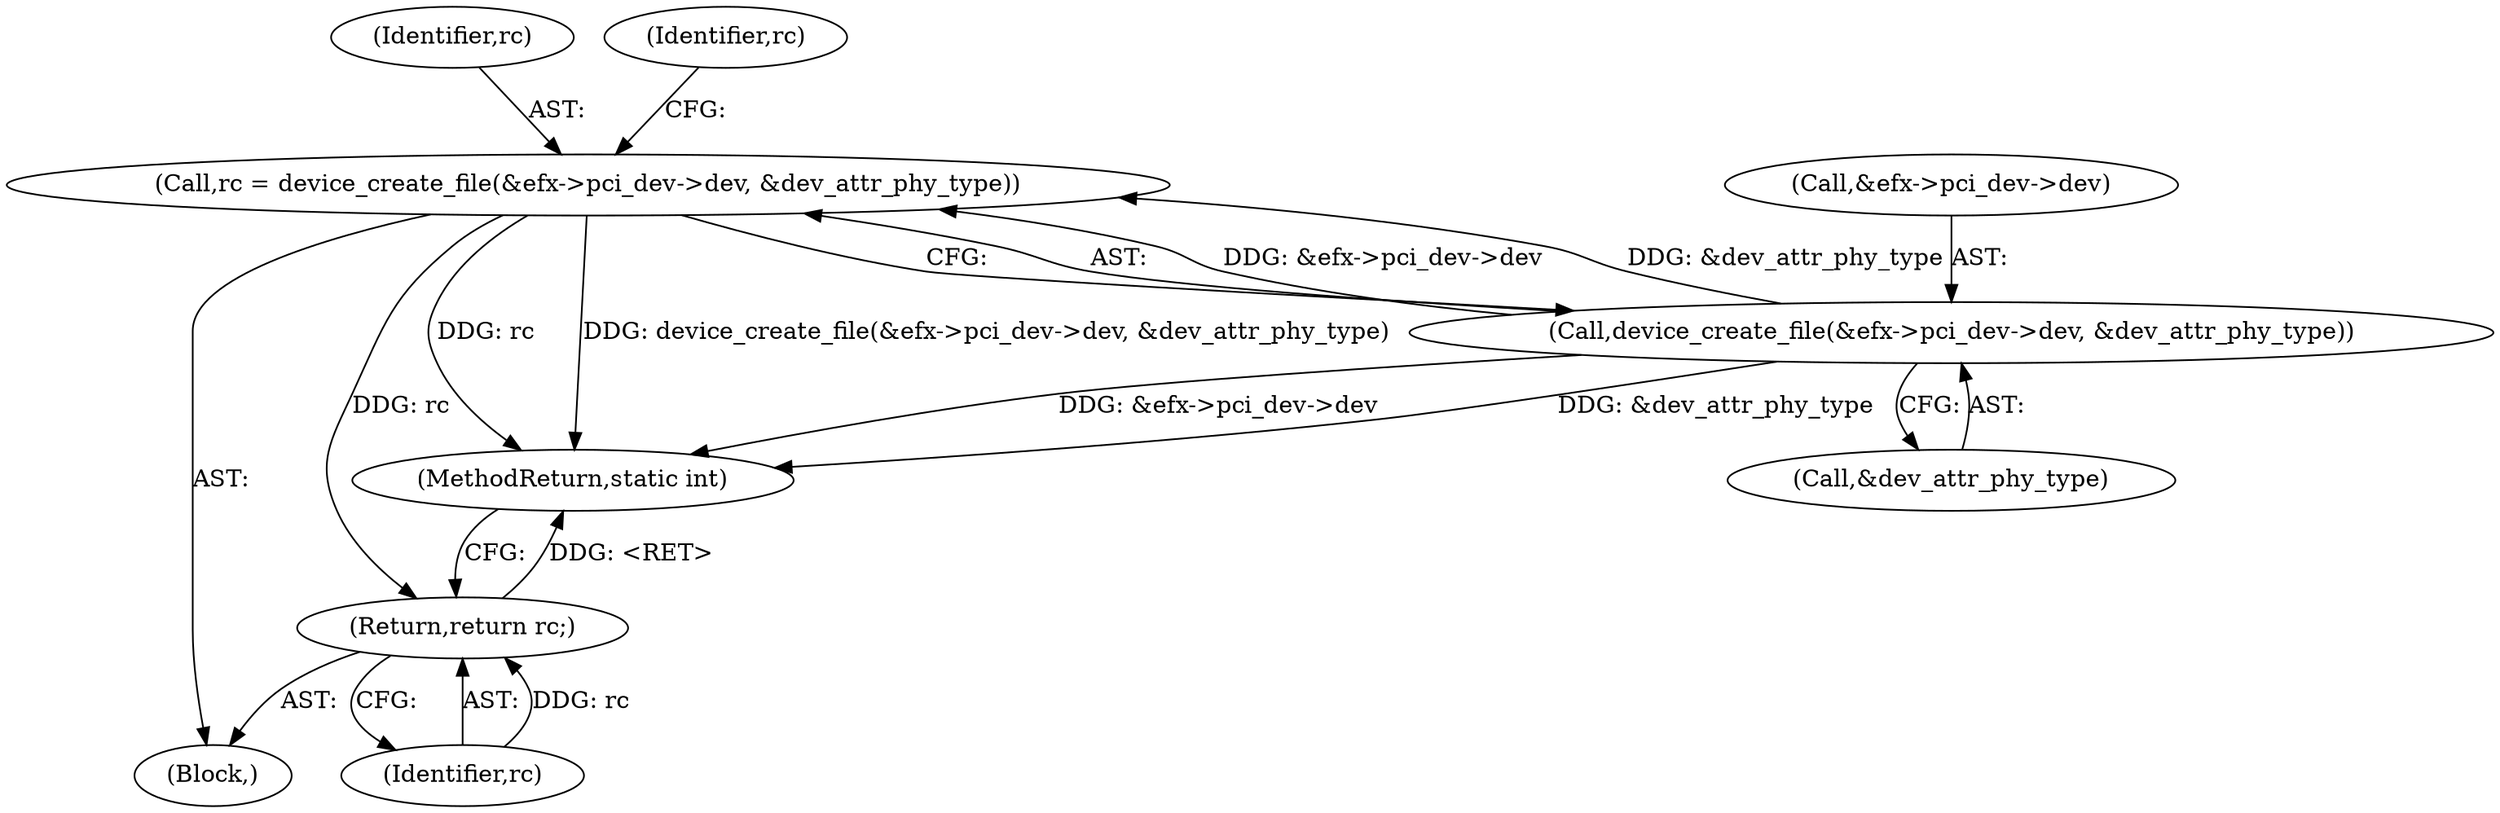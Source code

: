 digraph "0_linux_68cb695ccecf949d48949e72f8ce591fdaaa325c_0@API" {
"1000187" [label="(Call,rc = device_create_file(&efx->pci_dev->dev, &dev_attr_phy_type))"];
"1000189" [label="(Call,device_create_file(&efx->pci_dev->dev, &dev_attr_phy_type))"];
"1000225" [label="(Return,return rc;)"];
"1000227" [label="(MethodReturn,static int)"];
"1000225" [label="(Return,return rc;)"];
"1000188" [label="(Identifier,rc)"];
"1000104" [label="(Block,)"];
"1000187" [label="(Call,rc = device_create_file(&efx->pci_dev->dev, &dev_attr_phy_type))"];
"1000199" [label="(Identifier,rc)"];
"1000189" [label="(Call,device_create_file(&efx->pci_dev->dev, &dev_attr_phy_type))"];
"1000226" [label="(Identifier,rc)"];
"1000190" [label="(Call,&efx->pci_dev->dev)"];
"1000196" [label="(Call,&dev_attr_phy_type)"];
"1000187" -> "1000104"  [label="AST: "];
"1000187" -> "1000189"  [label="CFG: "];
"1000188" -> "1000187"  [label="AST: "];
"1000189" -> "1000187"  [label="AST: "];
"1000199" -> "1000187"  [label="CFG: "];
"1000187" -> "1000227"  [label="DDG: rc"];
"1000187" -> "1000227"  [label="DDG: device_create_file(&efx->pci_dev->dev, &dev_attr_phy_type)"];
"1000189" -> "1000187"  [label="DDG: &efx->pci_dev->dev"];
"1000189" -> "1000187"  [label="DDG: &dev_attr_phy_type"];
"1000187" -> "1000225"  [label="DDG: rc"];
"1000189" -> "1000196"  [label="CFG: "];
"1000190" -> "1000189"  [label="AST: "];
"1000196" -> "1000189"  [label="AST: "];
"1000189" -> "1000227"  [label="DDG: &efx->pci_dev->dev"];
"1000189" -> "1000227"  [label="DDG: &dev_attr_phy_type"];
"1000225" -> "1000104"  [label="AST: "];
"1000225" -> "1000226"  [label="CFG: "];
"1000226" -> "1000225"  [label="AST: "];
"1000227" -> "1000225"  [label="CFG: "];
"1000225" -> "1000227"  [label="DDG: <RET>"];
"1000226" -> "1000225"  [label="DDG: rc"];
}
